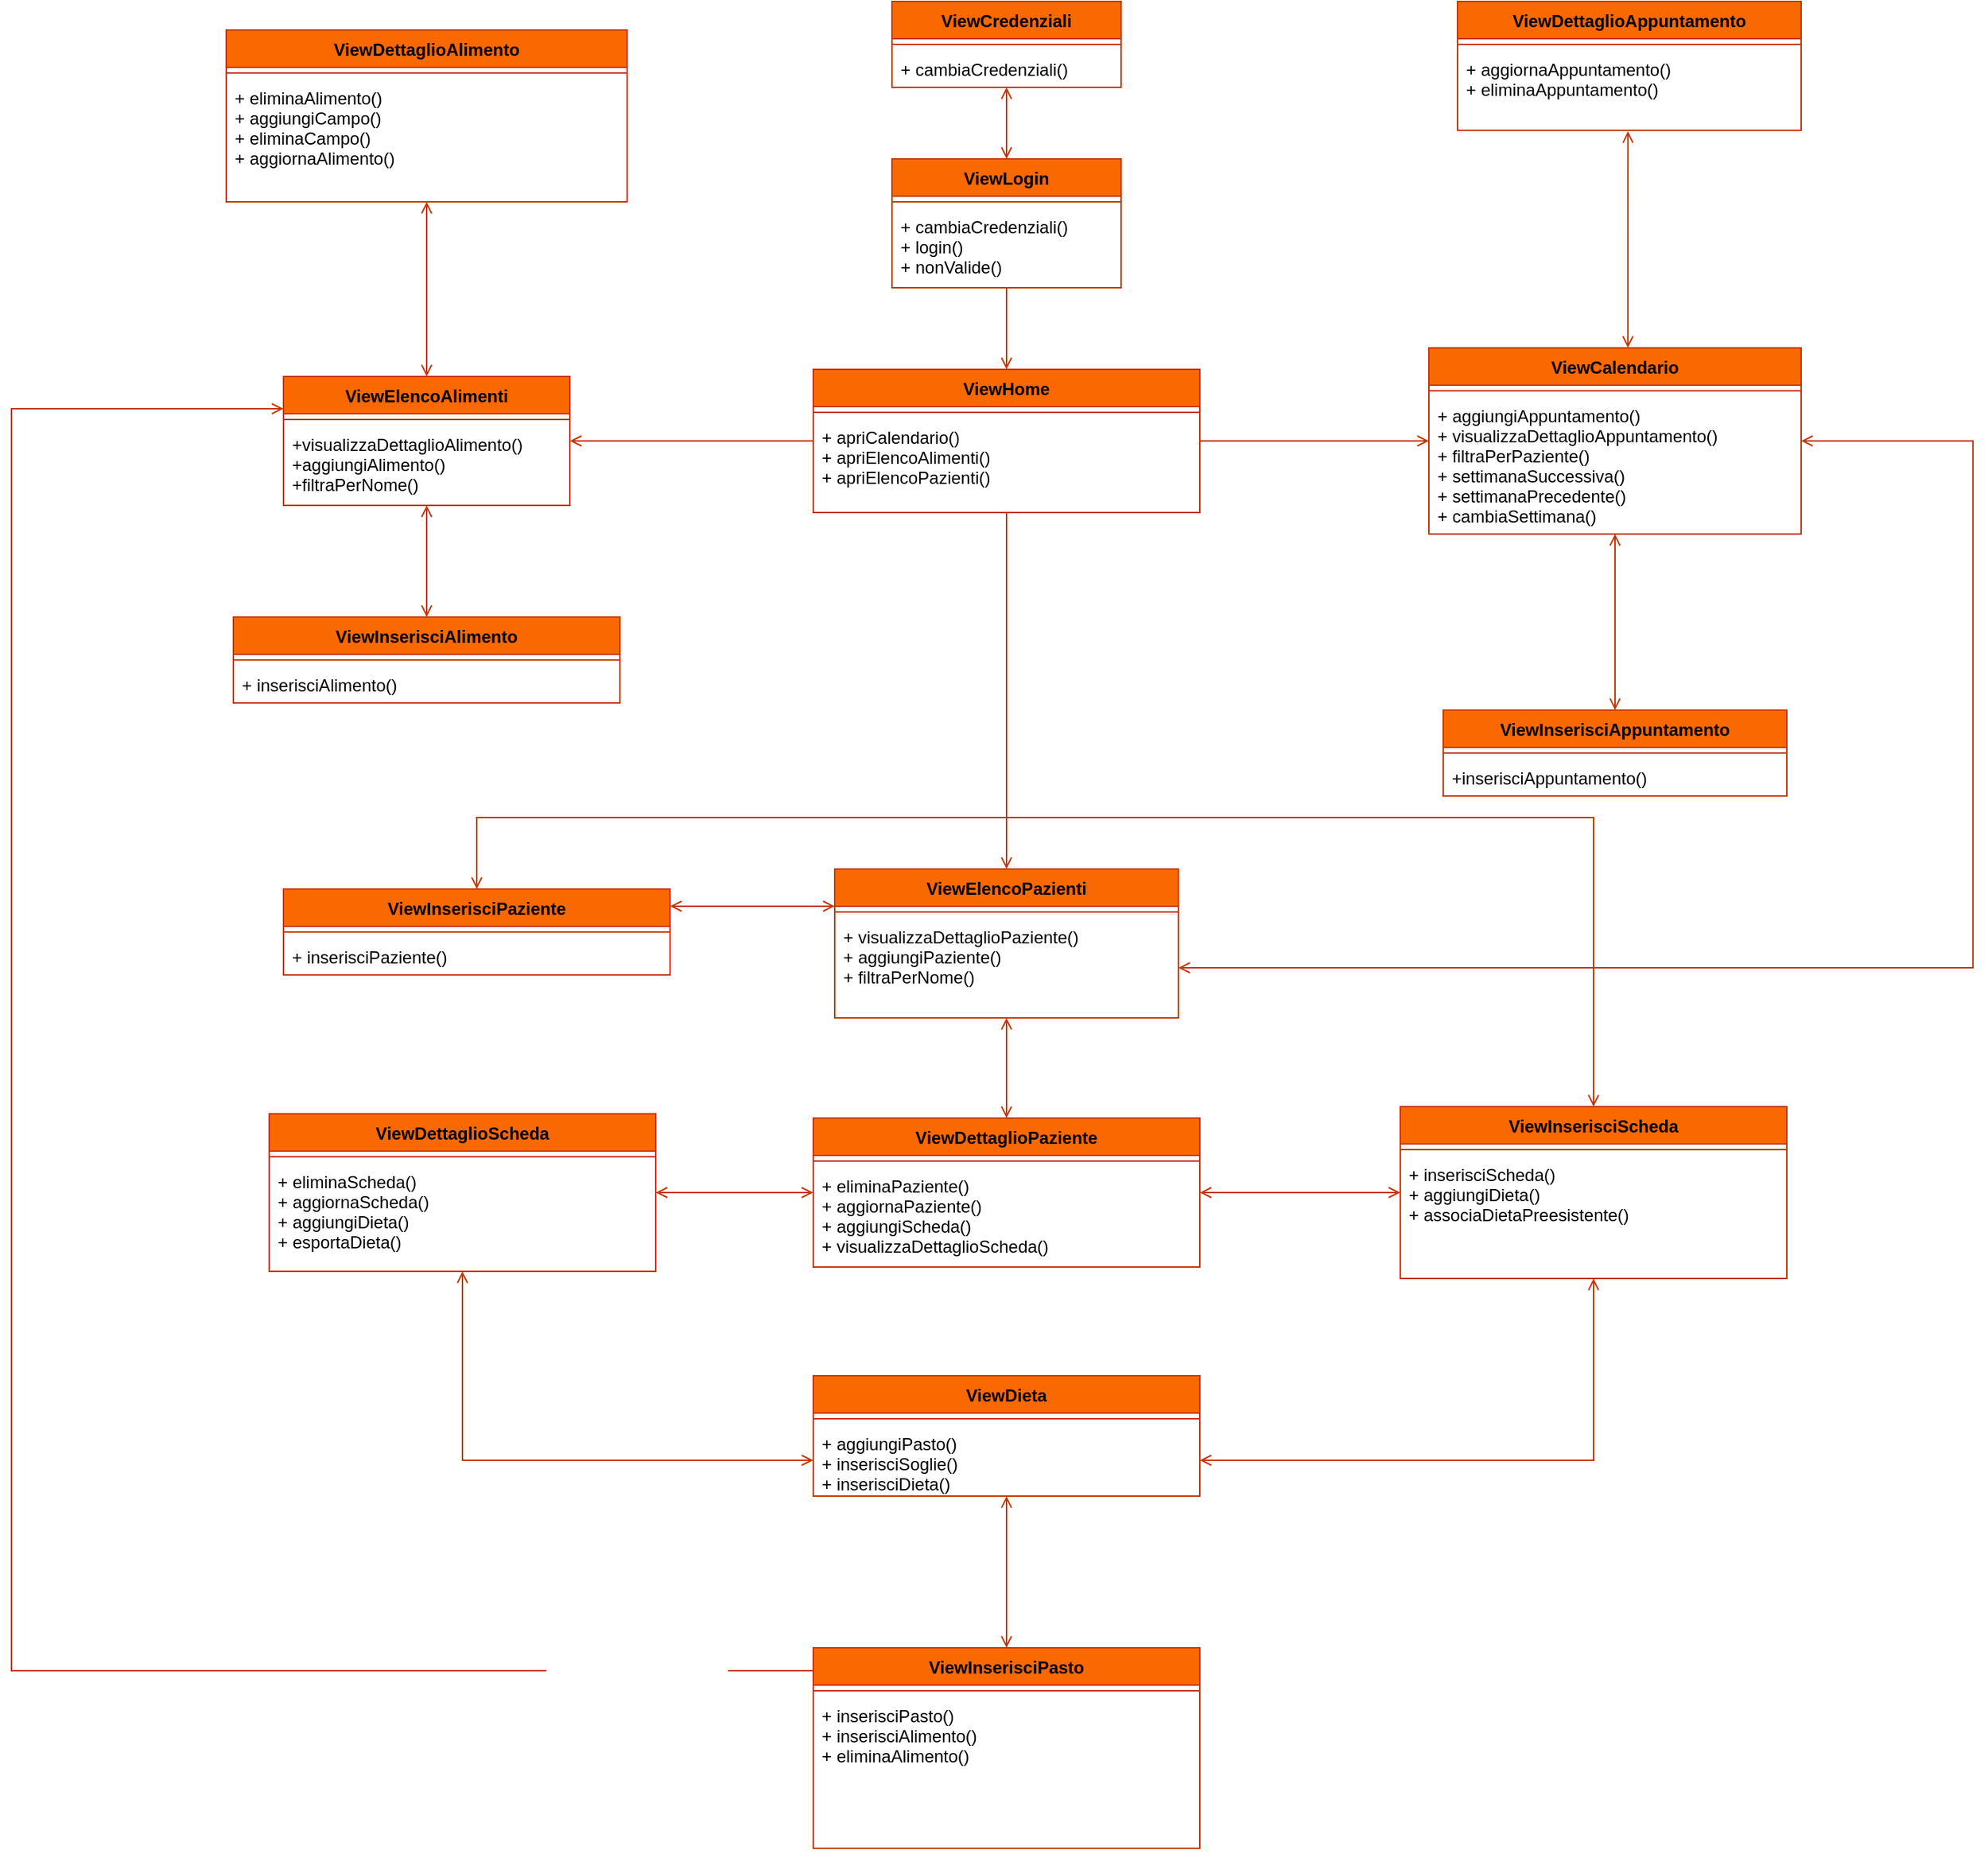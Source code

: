 <mxfile version="18.0.6" type="device"><diagram id="C5RBs43oDa-KdzZeNtuy" name="Page-1"><mxGraphModel dx="2875" dy="754" grid="1" gridSize="10" guides="1" tooltips="1" connect="1" arrows="1" fold="1" page="1" pageScale="1" pageWidth="827" pageHeight="1169" math="0" shadow="0"><root><mxCell id="WIyWlLk6GJQsqaUBKTNV-0"/><mxCell id="WIyWlLk6GJQsqaUBKTNV-1" parent="WIyWlLk6GJQsqaUBKTNV-0"/><mxCell id="tOcEHyBJtqJElB4d9pZx-64" style="edgeStyle=orthogonalEdgeStyle;rounded=0;orthogonalLoop=1;jettySize=auto;html=1;startArrow=open;startFill=0;endArrow=open;endFill=0;fillColor=#fa6800;strokeColor=#C73500;" parent="WIyWlLk6GJQsqaUBKTNV-1" source="tOcEHyBJtqJElB4d9pZx-0" target="tOcEHyBJtqJElB4d9pZx-56" edge="1"><mxGeometry relative="1" as="geometry"/></mxCell><mxCell id="tOcEHyBJtqJElB4d9pZx-65" style="edgeStyle=orthogonalEdgeStyle;rounded=0;orthogonalLoop=1;jettySize=auto;html=1;startArrow=open;startFill=0;endArrow=open;endFill=0;fillColor=#fa6800;strokeColor=#C73500;" parent="WIyWlLk6GJQsqaUBKTNV-1" source="tOcEHyBJtqJElB4d9pZx-0" target="tOcEHyBJtqJElB4d9pZx-12" edge="1"><mxGeometry relative="1" as="geometry"/></mxCell><mxCell id="tOcEHyBJtqJElB4d9pZx-0" value="ViewElencoAlimenti" style="swimlane;fontStyle=1;align=center;verticalAlign=top;childLayout=stackLayout;horizontal=1;startSize=26;horizontalStack=0;resizeParent=1;resizeParentMax=0;resizeLast=0;collapsible=1;marginBottom=0;fillColor=#fa6800;fontColor=#000000;strokeColor=#C73500;" parent="WIyWlLk6GJQsqaUBKTNV-1" vertex="1"><mxGeometry x="-690" y="322" width="200" height="90" as="geometry"/></mxCell><mxCell id="tOcEHyBJtqJElB4d9pZx-2" value="" style="line;strokeWidth=1;fillColor=#fa6800;align=left;verticalAlign=middle;spacingTop=-1;spacingLeft=3;spacingRight=3;rotatable=0;labelPosition=right;points=[];portConstraint=eastwest;fontColor=#000000;strokeColor=#C73500;" parent="tOcEHyBJtqJElB4d9pZx-0" vertex="1"><mxGeometry y="26" width="200" height="8" as="geometry"/></mxCell><mxCell id="tOcEHyBJtqJElB4d9pZx-3" value="+visualizzaDettaglioAlimento()&#10;+aggiungiAlimento()&#10;+filtraPerNome()" style="text;strokeColor=none;fillColor=none;align=left;verticalAlign=top;spacingLeft=4;spacingRight=4;overflow=hidden;rotatable=0;points=[[0,0.5],[1,0.5]];portConstraint=eastwest;" parent="tOcEHyBJtqJElB4d9pZx-0" vertex="1"><mxGeometry y="34" width="200" height="56" as="geometry"/></mxCell><mxCell id="tOcEHyBJtqJElB4d9pZx-71" style="edgeStyle=orthogonalEdgeStyle;rounded=0;orthogonalLoop=1;jettySize=auto;html=1;entryX=0.5;entryY=0;entryDx=0;entryDy=0;startArrow=none;startFill=0;endArrow=open;endFill=0;fillColor=#fa6800;strokeColor=#C73500;" parent="WIyWlLk6GJQsqaUBKTNV-1" source="tOcEHyBJtqJElB4d9pZx-4" target="tOcEHyBJtqJElB4d9pZx-52" edge="1"><mxGeometry relative="1" as="geometry"/></mxCell><mxCell id="tOcEHyBJtqJElB4d9pZx-72" style="edgeStyle=orthogonalEdgeStyle;rounded=0;orthogonalLoop=1;jettySize=auto;html=1;startArrow=open;startFill=0;endArrow=open;endFill=0;fillColor=#fa6800;strokeColor=#C73500;" parent="WIyWlLk6GJQsqaUBKTNV-1" source="tOcEHyBJtqJElB4d9pZx-4" target="tOcEHyBJtqJElB4d9pZx-8" edge="1"><mxGeometry relative="1" as="geometry"/></mxCell><mxCell id="tOcEHyBJtqJElB4d9pZx-4" value="ViewLogin" style="swimlane;fontStyle=1;align=center;verticalAlign=top;childLayout=stackLayout;horizontal=1;startSize=26;horizontalStack=0;resizeParent=1;resizeParentMax=0;resizeLast=0;collapsible=1;marginBottom=0;fillColor=#fa6800;fontColor=#000000;strokeColor=#C73500;" parent="WIyWlLk6GJQsqaUBKTNV-1" vertex="1"><mxGeometry x="-265" y="170" width="160" height="90" as="geometry"/></mxCell><mxCell id="tOcEHyBJtqJElB4d9pZx-6" value="" style="line;strokeWidth=1;fillColor=#fa6800;align=left;verticalAlign=middle;spacingTop=-1;spacingLeft=3;spacingRight=3;rotatable=0;labelPosition=right;points=[];portConstraint=eastwest;fontColor=#000000;strokeColor=#C73500;" parent="tOcEHyBJtqJElB4d9pZx-4" vertex="1"><mxGeometry y="26" width="160" height="8" as="geometry"/></mxCell><mxCell id="tOcEHyBJtqJElB4d9pZx-7" value="+ cambiaCredenziali()&#10;+ login()&#10;+ nonValide()&#10;" style="text;strokeColor=none;fillColor=none;align=left;verticalAlign=top;spacingLeft=4;spacingRight=4;overflow=hidden;rotatable=0;points=[[0,0.5],[1,0.5]];portConstraint=eastwest;" parent="tOcEHyBJtqJElB4d9pZx-4" vertex="1"><mxGeometry y="34" width="160" height="56" as="geometry"/></mxCell><mxCell id="tOcEHyBJtqJElB4d9pZx-8" value="ViewCredenziali&#10;" style="swimlane;fontStyle=1;align=center;verticalAlign=top;childLayout=stackLayout;horizontal=1;startSize=26;horizontalStack=0;resizeParent=1;resizeParentMax=0;resizeLast=0;collapsible=1;marginBottom=0;fillColor=#fa6800;fontColor=#000000;strokeColor=#C73500;" parent="WIyWlLk6GJQsqaUBKTNV-1" vertex="1"><mxGeometry x="-265" y="60" width="160" height="60" as="geometry"/></mxCell><mxCell id="tOcEHyBJtqJElB4d9pZx-10" value="" style="line;strokeWidth=1;fillColor=#fa6800;align=left;verticalAlign=middle;spacingTop=-1;spacingLeft=3;spacingRight=3;rotatable=0;labelPosition=right;points=[];portConstraint=eastwest;fontColor=#000000;strokeColor=#C73500;" parent="tOcEHyBJtqJElB4d9pZx-8" vertex="1"><mxGeometry y="26" width="160" height="8" as="geometry"/></mxCell><mxCell id="tOcEHyBJtqJElB4d9pZx-11" value="+ cambiaCredenziali()" style="text;strokeColor=none;fillColor=none;align=left;verticalAlign=top;spacingLeft=4;spacingRight=4;overflow=hidden;rotatable=0;points=[[0,0.5],[1,0.5]];portConstraint=eastwest;" parent="tOcEHyBJtqJElB4d9pZx-8" vertex="1"><mxGeometry y="34" width="160" height="26" as="geometry"/></mxCell><mxCell id="tOcEHyBJtqJElB4d9pZx-12" value="ViewDettaglioAlimento" style="swimlane;fontStyle=1;align=center;verticalAlign=top;childLayout=stackLayout;horizontal=1;startSize=26;horizontalStack=0;resizeParent=1;resizeParentMax=0;resizeLast=0;collapsible=1;marginBottom=0;fillColor=#fa6800;fontColor=#000000;strokeColor=#C73500;" parent="WIyWlLk6GJQsqaUBKTNV-1" vertex="1"><mxGeometry x="-730" y="80" width="280" height="120" as="geometry"/></mxCell><mxCell id="tOcEHyBJtqJElB4d9pZx-14" value="" style="line;strokeWidth=1;fillColor=#fa6800;align=left;verticalAlign=middle;spacingTop=-1;spacingLeft=3;spacingRight=3;rotatable=0;labelPosition=right;points=[];portConstraint=eastwest;fontColor=#000000;strokeColor=#C73500;" parent="tOcEHyBJtqJElB4d9pZx-12" vertex="1"><mxGeometry y="26" width="280" height="8" as="geometry"/></mxCell><mxCell id="tOcEHyBJtqJElB4d9pZx-15" value="+ eliminaAlimento()&#10;+ aggiungiCampo()&#10;+ eliminaCampo()&#10;+ aggiornaAlimento()" style="text;strokeColor=none;fillColor=none;align=left;verticalAlign=top;spacingLeft=4;spacingRight=4;overflow=hidden;rotatable=0;points=[[0,0.5],[1,0.5]];portConstraint=eastwest;" parent="tOcEHyBJtqJElB4d9pZx-12" vertex="1"><mxGeometry y="34" width="280" height="86" as="geometry"/></mxCell><mxCell id="tOcEHyBJtqJElB4d9pZx-61" style="edgeStyle=orthogonalEdgeStyle;rounded=0;orthogonalLoop=1;jettySize=auto;html=1;startArrow=open;startFill=0;endArrow=open;endFill=0;fillColor=#fa6800;strokeColor=#C73500;entryX=0.496;entryY=1.012;entryDx=0;entryDy=0;entryPerimeter=0;" parent="WIyWlLk6GJQsqaUBKTNV-1" source="tOcEHyBJtqJElB4d9pZx-16" target="tOcEHyBJtqJElB4d9pZx-27" edge="1"><mxGeometry relative="1" as="geometry"><mxPoint x="250" y="360" as="sourcePoint"/><mxPoint x="240" y="50" as="targetPoint"/><Array as="points"><mxPoint x="249" y="230"/><mxPoint x="249" y="230"/></Array></mxGeometry></mxCell><mxCell id="tOcEHyBJtqJElB4d9pZx-62" style="edgeStyle=orthogonalEdgeStyle;rounded=0;orthogonalLoop=1;jettySize=auto;html=1;entryX=0.5;entryY=0;entryDx=0;entryDy=0;startArrow=open;startFill=0;endArrow=open;endFill=0;fillColor=#fa6800;strokeColor=#C73500;" parent="WIyWlLk6GJQsqaUBKTNV-1" source="tOcEHyBJtqJElB4d9pZx-16" target="tOcEHyBJtqJElB4d9pZx-20" edge="1"><mxGeometry relative="1" as="geometry"/></mxCell><mxCell id="tOcEHyBJtqJElB4d9pZx-88" style="edgeStyle=orthogonalEdgeStyle;rounded=0;orthogonalLoop=1;jettySize=auto;html=1;entryX=1;entryY=0.5;entryDx=0;entryDy=0;startArrow=open;startFill=0;endArrow=open;endFill=0;strokeColor=#C03A10;" parent="WIyWlLk6GJQsqaUBKTNV-1" source="tOcEHyBJtqJElB4d9pZx-16" target="tOcEHyBJtqJElB4d9pZx-31" edge="1"><mxGeometry relative="1" as="geometry"><Array as="points"><mxPoint x="490" y="367"/><mxPoint x="490" y="735"/></Array></mxGeometry></mxCell><mxCell id="tOcEHyBJtqJElB4d9pZx-16" value="ViewCalendario" style="swimlane;fontStyle=1;align=center;verticalAlign=top;childLayout=stackLayout;horizontal=1;startSize=26;horizontalStack=0;resizeParent=1;resizeParentMax=0;resizeLast=0;collapsible=1;marginBottom=0;fillColor=#fa6800;fontColor=#000000;strokeColor=#C73500;" parent="WIyWlLk6GJQsqaUBKTNV-1" vertex="1"><mxGeometry x="110" y="302" width="260" height="130" as="geometry"/></mxCell><mxCell id="tOcEHyBJtqJElB4d9pZx-18" value="" style="line;strokeWidth=1;fillColor=#fa6800;align=left;verticalAlign=middle;spacingTop=-1;spacingLeft=3;spacingRight=3;rotatable=0;labelPosition=right;points=[];portConstraint=eastwest;fontColor=#000000;strokeColor=#C73500;" parent="tOcEHyBJtqJElB4d9pZx-16" vertex="1"><mxGeometry y="26" width="260" height="8" as="geometry"/></mxCell><mxCell id="tOcEHyBJtqJElB4d9pZx-19" value="+ aggiungiAppuntamento()&#10;+ visualizzaDettaglioAppuntamento()&#10;+ filtraPerPaziente()&#10;+ settimanaSuccessiva()&#10;+ settimanaPrecedente()&#10;+ cambiaSettimana()" style="text;strokeColor=none;fillColor=none;align=left;verticalAlign=top;spacingLeft=4;spacingRight=4;overflow=hidden;rotatable=0;points=[[0,0.5],[1,0.5]];portConstraint=eastwest;" parent="tOcEHyBJtqJElB4d9pZx-16" vertex="1"><mxGeometry y="34" width="260" height="96" as="geometry"/></mxCell><mxCell id="tOcEHyBJtqJElB4d9pZx-20" value="ViewInserisciAppuntamento" style="swimlane;fontStyle=1;align=center;verticalAlign=top;childLayout=stackLayout;horizontal=1;startSize=26;horizontalStack=0;resizeParent=1;resizeParentMax=0;resizeLast=0;collapsible=1;marginBottom=0;fillColor=#fa6800;fontColor=#000000;strokeColor=#C73500;" parent="WIyWlLk6GJQsqaUBKTNV-1" vertex="1"><mxGeometry x="120" y="555" width="240" height="60" as="geometry"/></mxCell><mxCell id="tOcEHyBJtqJElB4d9pZx-22" value="" style="line;strokeWidth=1;fillColor=#fa6800;align=left;verticalAlign=middle;spacingTop=-1;spacingLeft=3;spacingRight=3;rotatable=0;labelPosition=right;points=[];portConstraint=eastwest;fontColor=#000000;strokeColor=#C73500;" parent="tOcEHyBJtqJElB4d9pZx-20" vertex="1"><mxGeometry y="26" width="240" height="8" as="geometry"/></mxCell><mxCell id="tOcEHyBJtqJElB4d9pZx-23" value="+inserisciAppuntamento()" style="text;strokeColor=none;fillColor=none;align=left;verticalAlign=top;spacingLeft=4;spacingRight=4;overflow=hidden;rotatable=0;points=[[0,0.5],[1,0.5]];portConstraint=eastwest;" parent="tOcEHyBJtqJElB4d9pZx-20" vertex="1"><mxGeometry y="34" width="240" height="26" as="geometry"/></mxCell><mxCell id="tOcEHyBJtqJElB4d9pZx-24" value="ViewDettaglioAppuntamento" style="swimlane;fontStyle=1;align=center;verticalAlign=top;childLayout=stackLayout;horizontal=1;startSize=26;horizontalStack=0;resizeParent=1;resizeParentMax=0;resizeLast=0;collapsible=1;marginBottom=0;fillColor=#fa6800;fontColor=#000000;strokeColor=#C73500;swimlaneFillColor=none;" parent="WIyWlLk6GJQsqaUBKTNV-1" vertex="1"><mxGeometry x="130" y="60" width="240" height="90" as="geometry"/></mxCell><mxCell id="tOcEHyBJtqJElB4d9pZx-26" value="" style="line;strokeWidth=1;fillColor=#fa6800;align=left;verticalAlign=middle;spacingTop=-1;spacingLeft=3;spacingRight=3;rotatable=0;labelPosition=right;points=[];portConstraint=eastwest;fontColor=#000000;strokeColor=#C73500;" parent="tOcEHyBJtqJElB4d9pZx-24" vertex="1"><mxGeometry y="26" width="240" height="8" as="geometry"/></mxCell><mxCell id="tOcEHyBJtqJElB4d9pZx-27" value="+ aggiornaAppuntamento()&#10;+ eliminaAppuntamento()" style="text;strokeColor=none;fillColor=none;align=left;verticalAlign=top;spacingLeft=4;spacingRight=4;overflow=hidden;rotatable=0;points=[[0,0.5],[1,0.5]];portConstraint=eastwest;" parent="tOcEHyBJtqJElB4d9pZx-24" vertex="1"><mxGeometry y="34" width="240" height="56" as="geometry"/></mxCell><mxCell id="tOcEHyBJtqJElB4d9pZx-66" style="edgeStyle=orthogonalEdgeStyle;rounded=0;orthogonalLoop=1;jettySize=auto;html=1;startArrow=open;startFill=0;endArrow=none;endFill=0;fillColor=#fa6800;strokeColor=#C03A10;" parent="WIyWlLk6GJQsqaUBKTNV-1" source="tOcEHyBJtqJElB4d9pZx-28" target="tOcEHyBJtqJElB4d9pZx-52" edge="1"><mxGeometry relative="1" as="geometry"/></mxCell><mxCell id="tOcEHyBJtqJElB4d9pZx-28" value="ViewElencoPazienti" style="swimlane;fontStyle=1;align=center;verticalAlign=top;childLayout=stackLayout;horizontal=1;startSize=26;horizontalStack=0;resizeParent=1;resizeParentMax=0;resizeLast=0;collapsible=1;marginBottom=0;fillColor=#fa6800;fontColor=#000000;strokeColor=#C73500;" parent="WIyWlLk6GJQsqaUBKTNV-1" vertex="1"><mxGeometry x="-305" y="666" width="240" height="104" as="geometry"/></mxCell><mxCell id="tOcEHyBJtqJElB4d9pZx-30" value="" style="line;strokeWidth=1;fillColor=#fa6800;align=left;verticalAlign=middle;spacingTop=-1;spacingLeft=3;spacingRight=3;rotatable=0;labelPosition=right;points=[];portConstraint=eastwest;fontColor=#000000;strokeColor=#C73500;" parent="tOcEHyBJtqJElB4d9pZx-28" vertex="1"><mxGeometry y="26" width="240" height="8" as="geometry"/></mxCell><mxCell id="tOcEHyBJtqJElB4d9pZx-31" value="+ visualizzaDettaglioPaziente()&#10;+ aggiungiPaziente()&#10;+ filtraPerNome()" style="text;strokeColor=none;fillColor=none;align=left;verticalAlign=top;spacingLeft=4;spacingRight=4;overflow=hidden;rotatable=0;points=[[0,0.5],[1,0.5]];portConstraint=eastwest;" parent="tOcEHyBJtqJElB4d9pZx-28" vertex="1"><mxGeometry y="34" width="240" height="70" as="geometry"/></mxCell><mxCell id="tOcEHyBJtqJElB4d9pZx-68" style="edgeStyle=orthogonalEdgeStyle;rounded=0;orthogonalLoop=1;jettySize=auto;html=1;startArrow=open;startFill=0;endArrow=open;endFill=0;fillColor=#fa6800;strokeColor=#C73500;" parent="WIyWlLk6GJQsqaUBKTNV-1" source="tOcEHyBJtqJElB4d9pZx-32" target="tOcEHyBJtqJElB4d9pZx-28" edge="1"><mxGeometry relative="1" as="geometry"/></mxCell><mxCell id="tOcEHyBJtqJElB4d9pZx-32" value="ViewDettaglioPaziente" style="swimlane;fontStyle=1;align=center;verticalAlign=top;childLayout=stackLayout;horizontal=1;startSize=26;horizontalStack=0;resizeParent=1;resizeParentMax=0;resizeLast=0;collapsible=1;marginBottom=0;fillColor=#fa6800;fontColor=#000000;strokeColor=#C73500;" parent="WIyWlLk6GJQsqaUBKTNV-1" vertex="1"><mxGeometry x="-320" y="840" width="270" height="104" as="geometry"/></mxCell><mxCell id="tOcEHyBJtqJElB4d9pZx-34" value="" style="line;strokeWidth=1;fillColor=#fa6800;align=left;verticalAlign=middle;spacingTop=-1;spacingLeft=3;spacingRight=3;rotatable=0;labelPosition=right;points=[];portConstraint=eastwest;fontColor=#000000;strokeColor=#C73500;" parent="tOcEHyBJtqJElB4d9pZx-32" vertex="1"><mxGeometry y="26" width="270" height="8" as="geometry"/></mxCell><mxCell id="tOcEHyBJtqJElB4d9pZx-35" value="+ eliminaPaziente()&#10;+ aggiornaPaziente()&#10;+ aggiungiScheda()&#10;+ visualizzaDettaglioScheda()" style="text;strokeColor=none;fillColor=none;align=left;verticalAlign=top;spacingLeft=4;spacingRight=4;overflow=hidden;rotatable=0;points=[[0,0.5],[1,0.5]];portConstraint=eastwest;" parent="tOcEHyBJtqJElB4d9pZx-32" vertex="1"><mxGeometry y="34" width="270" height="70" as="geometry"/></mxCell><mxCell id="tOcEHyBJtqJElB4d9pZx-67" style="edgeStyle=orthogonalEdgeStyle;rounded=0;orthogonalLoop=1;jettySize=auto;html=1;entryX=0;entryY=0.25;entryDx=0;entryDy=0;startArrow=open;startFill=0;endArrow=open;endFill=0;fillColor=#fa6800;strokeColor=#C73500;" parent="WIyWlLk6GJQsqaUBKTNV-1" source="tOcEHyBJtqJElB4d9pZx-36" target="tOcEHyBJtqJElB4d9pZx-28" edge="1"><mxGeometry relative="1" as="geometry"><mxPoint x="-305" y="709" as="targetPoint"/><Array as="points"><mxPoint x="-380" y="692"/><mxPoint x="-380" y="692"/></Array></mxGeometry></mxCell><mxCell id="tOcEHyBJtqJElB4d9pZx-80" style="edgeStyle=orthogonalEdgeStyle;rounded=0;orthogonalLoop=1;jettySize=auto;html=1;exitX=0.5;exitY=0;exitDx=0;exitDy=0;entryX=0.5;entryY=0;entryDx=0;entryDy=0;startArrow=open;startFill=0;endArrow=open;endFill=0;fillColor=#fa6800;strokeColor=#C73500;" parent="WIyWlLk6GJQsqaUBKTNV-1" source="tOcEHyBJtqJElB4d9pZx-36" target="tOcEHyBJtqJElB4d9pZx-44" edge="1"><mxGeometry relative="1" as="geometry"><Array as="points"><mxPoint x="-555" y="630"/><mxPoint x="225" y="630"/></Array></mxGeometry></mxCell><mxCell id="tOcEHyBJtqJElB4d9pZx-36" value="ViewInserisciPaziente" style="swimlane;fontStyle=1;align=center;verticalAlign=top;childLayout=stackLayout;horizontal=1;startSize=26;horizontalStack=0;resizeParent=1;resizeParentMax=0;resizeLast=0;collapsible=1;marginBottom=0;fillColor=#fa6800;fontColor=#000000;strokeColor=#C73500;" parent="WIyWlLk6GJQsqaUBKTNV-1" vertex="1"><mxGeometry x="-690" y="680" width="270" height="60" as="geometry"/></mxCell><mxCell id="tOcEHyBJtqJElB4d9pZx-38" value="" style="line;strokeWidth=1;fillColor=#fa6800;align=left;verticalAlign=middle;spacingTop=-1;spacingLeft=3;spacingRight=3;rotatable=0;labelPosition=right;points=[];portConstraint=eastwest;fontColor=#000000;strokeColor=#C73500;" parent="tOcEHyBJtqJElB4d9pZx-36" vertex="1"><mxGeometry y="26" width="270" height="8" as="geometry"/></mxCell><mxCell id="tOcEHyBJtqJElB4d9pZx-39" value="+ inserisciPaziente()" style="text;strokeColor=none;fillColor=none;align=left;verticalAlign=top;spacingLeft=4;spacingRight=4;overflow=hidden;rotatable=0;points=[[0,0.5],[1,0.5]];portConstraint=eastwest;" parent="tOcEHyBJtqJElB4d9pZx-36" vertex="1"><mxGeometry y="34" width="270" height="26" as="geometry"/></mxCell><mxCell id="tOcEHyBJtqJElB4d9pZx-69" value="" style="edgeStyle=orthogonalEdgeStyle;rounded=0;orthogonalLoop=1;jettySize=auto;html=1;startArrow=open;startFill=0;endArrow=open;endFill=0;fillColor=#fa6800;strokeColor=#C73500;" parent="WIyWlLk6GJQsqaUBKTNV-1" source="tOcEHyBJtqJElB4d9pZx-40" target="tOcEHyBJtqJElB4d9pZx-32" edge="1"><mxGeometry relative="1" as="geometry"/></mxCell><mxCell id="tOcEHyBJtqJElB4d9pZx-76" style="edgeStyle=orthogonalEdgeStyle;rounded=0;orthogonalLoop=1;jettySize=auto;html=1;startArrow=open;startFill=0;endArrow=open;endFill=0;fillColor=#fa6800;strokeColor=#C73500;" parent="WIyWlLk6GJQsqaUBKTNV-1" source="tOcEHyBJtqJElB4d9pZx-40" target="tOcEHyBJtqJElB4d9pZx-51" edge="1"><mxGeometry relative="1" as="geometry"><mxPoint x="-540" y="1060.0" as="targetPoint"/></mxGeometry></mxCell><mxCell id="tOcEHyBJtqJElB4d9pZx-40" value="ViewDettaglioScheda" style="swimlane;fontStyle=1;align=center;verticalAlign=top;childLayout=stackLayout;horizontal=1;startSize=26;horizontalStack=0;resizeParent=1;resizeParentMax=0;resizeLast=0;collapsible=1;marginBottom=0;fillColor=#fa6800;fontColor=#000000;strokeColor=#C73500;" parent="WIyWlLk6GJQsqaUBKTNV-1" vertex="1"><mxGeometry x="-700" y="837" width="270" height="110" as="geometry"/></mxCell><mxCell id="tOcEHyBJtqJElB4d9pZx-42" value="" style="line;strokeWidth=1;fillColor=#fa6800;align=left;verticalAlign=middle;spacingTop=-1;spacingLeft=3;spacingRight=3;rotatable=0;labelPosition=right;points=[];portConstraint=eastwest;fontColor=#000000;strokeColor=#C73500;" parent="tOcEHyBJtqJElB4d9pZx-40" vertex="1"><mxGeometry y="26" width="270" height="8" as="geometry"/></mxCell><mxCell id="tOcEHyBJtqJElB4d9pZx-43" value="+ eliminaScheda()&#10;+ aggiornaScheda()&#10;+ aggiungiDieta()&#10;+ esportaDieta()" style="text;strokeColor=none;fillColor=none;align=left;verticalAlign=top;spacingLeft=4;spacingRight=4;overflow=hidden;rotatable=0;points=[[0,0.5],[1,0.5]];portConstraint=eastwest;" parent="tOcEHyBJtqJElB4d9pZx-40" vertex="1"><mxGeometry y="34" width="270" height="76" as="geometry"/></mxCell><mxCell id="tOcEHyBJtqJElB4d9pZx-77" style="edgeStyle=orthogonalEdgeStyle;rounded=0;orthogonalLoop=1;jettySize=auto;html=1;startArrow=open;startFill=0;endArrow=open;endFill=0;fillColor=#fa6800;strokeColor=#C73500;" parent="WIyWlLk6GJQsqaUBKTNV-1" source="tOcEHyBJtqJElB4d9pZx-44" target="tOcEHyBJtqJElB4d9pZx-51" edge="1"><mxGeometry relative="1" as="geometry"/></mxCell><mxCell id="tOcEHyBJtqJElB4d9pZx-44" value="ViewInserisciScheda" style="swimlane;fontStyle=1;align=center;verticalAlign=top;childLayout=stackLayout;horizontal=1;startSize=26;horizontalStack=0;resizeParent=1;resizeParentMax=0;resizeLast=0;collapsible=1;marginBottom=0;fillColor=#fa6800;fontColor=#000000;strokeColor=#C73500;" parent="WIyWlLk6GJQsqaUBKTNV-1" vertex="1"><mxGeometry x="90" y="832" width="270" height="120" as="geometry"/></mxCell><mxCell id="tOcEHyBJtqJElB4d9pZx-46" value="" style="line;strokeWidth=1;fillColor=#fa6800;align=left;verticalAlign=middle;spacingTop=-1;spacingLeft=3;spacingRight=3;rotatable=0;labelPosition=right;points=[];portConstraint=eastwest;fontColor=#000000;strokeColor=#C73500;" parent="tOcEHyBJtqJElB4d9pZx-44" vertex="1"><mxGeometry y="26" width="270" height="8" as="geometry"/></mxCell><mxCell id="tOcEHyBJtqJElB4d9pZx-47" value="+ inserisciScheda()&#10;+ aggiungiDieta()&#10;+ associaDietaPreesistente()" style="text;strokeColor=none;fillColor=none;align=left;verticalAlign=top;spacingLeft=4;spacingRight=4;overflow=hidden;rotatable=0;points=[[0,0.5],[1,0.5]];portConstraint=eastwest;" parent="tOcEHyBJtqJElB4d9pZx-44" vertex="1"><mxGeometry y="34" width="270" height="86" as="geometry"/></mxCell><mxCell id="tOcEHyBJtqJElB4d9pZx-78" style="edgeStyle=orthogonalEdgeStyle;rounded=0;orthogonalLoop=1;jettySize=auto;html=1;entryX=0;entryY=0.25;entryDx=0;entryDy=0;startArrow=none;startFill=0;endArrow=open;endFill=0;exitX=0;exitY=0.5;exitDx=0;exitDy=0;fillColor=#fa6800;strokeColor=#C73500;" parent="WIyWlLk6GJQsqaUBKTNV-1" source="tOcEHyBJtqJElB4d9pZx-83" target="tOcEHyBJtqJElB4d9pZx-0" edge="1"><mxGeometry relative="1" as="geometry"><Array as="points"><mxPoint x="-880" y="1226"/><mxPoint x="-880" y="345"/></Array></mxGeometry></mxCell><mxCell id="tOcEHyBJtqJElB4d9pZx-48" value="ViewDieta" style="swimlane;fontStyle=1;align=center;verticalAlign=top;childLayout=stackLayout;horizontal=1;startSize=26;horizontalStack=0;resizeParent=1;resizeParentMax=0;resizeLast=0;collapsible=1;marginBottom=0;fillColor=#fa6800;fontColor=#000000;strokeColor=#C73500;" parent="WIyWlLk6GJQsqaUBKTNV-1" vertex="1"><mxGeometry x="-320" y="1020" width="270" height="84" as="geometry"/></mxCell><mxCell id="tOcEHyBJtqJElB4d9pZx-50" value="" style="line;strokeWidth=1;fillColor=#fa6800;align=left;verticalAlign=middle;spacingTop=-1;spacingLeft=3;spacingRight=3;rotatable=0;labelPosition=right;points=[];portConstraint=eastwest;fontColor=#000000;strokeColor=#C73500;" parent="tOcEHyBJtqJElB4d9pZx-48" vertex="1"><mxGeometry y="26" width="270" height="8" as="geometry"/></mxCell><mxCell id="tOcEHyBJtqJElB4d9pZx-51" value="+ aggiungiPasto()&#10;+ inserisciSoglie()&#10;+ inserisciDieta()" style="text;strokeColor=none;fillColor=none;align=left;verticalAlign=top;spacingLeft=4;spacingRight=4;overflow=hidden;rotatable=0;points=[[0,0.5],[1,0.5]];portConstraint=eastwest;" parent="tOcEHyBJtqJElB4d9pZx-48" vertex="1"><mxGeometry y="34" width="270" height="50" as="geometry"/></mxCell><mxCell id="tOcEHyBJtqJElB4d9pZx-60" style="edgeStyle=orthogonalEdgeStyle;rounded=0;orthogonalLoop=1;jettySize=auto;html=1;endArrow=open;endFill=0;fillColor=#fa6800;strokeColor=#C73500;" parent="WIyWlLk6GJQsqaUBKTNV-1" source="tOcEHyBJtqJElB4d9pZx-52" target="tOcEHyBJtqJElB4d9pZx-16" edge="1"><mxGeometry relative="1" as="geometry"/></mxCell><mxCell id="tOcEHyBJtqJElB4d9pZx-63" style="edgeStyle=orthogonalEdgeStyle;rounded=0;orthogonalLoop=1;jettySize=auto;html=1;startArrow=none;startFill=0;endArrow=open;endFill=0;fillColor=#fa6800;strokeColor=#C73500;" parent="WIyWlLk6GJQsqaUBKTNV-1" source="tOcEHyBJtqJElB4d9pZx-52" target="tOcEHyBJtqJElB4d9pZx-0" edge="1"><mxGeometry relative="1" as="geometry"/></mxCell><mxCell id="tOcEHyBJtqJElB4d9pZx-52" value="ViewHome" style="swimlane;fontStyle=1;align=center;verticalAlign=top;childLayout=stackLayout;horizontal=1;startSize=26;horizontalStack=0;resizeParent=1;resizeParentMax=0;resizeLast=0;collapsible=1;marginBottom=0;fillColor=#fa6800;fontColor=#000000;strokeColor=#C73500;" parent="WIyWlLk6GJQsqaUBKTNV-1" vertex="1"><mxGeometry x="-320" y="317" width="270" height="100" as="geometry"/></mxCell><mxCell id="tOcEHyBJtqJElB4d9pZx-54" value="" style="line;strokeWidth=1;fillColor=#fa6800;align=left;verticalAlign=middle;spacingTop=-1;spacingLeft=3;spacingRight=3;rotatable=0;labelPosition=right;points=[];portConstraint=eastwest;fontColor=#000000;strokeColor=#C73500;" parent="tOcEHyBJtqJElB4d9pZx-52" vertex="1"><mxGeometry y="26" width="270" height="8" as="geometry"/></mxCell><mxCell id="tOcEHyBJtqJElB4d9pZx-55" value="+ apriCalendario()&#10;+ apriElencoAlimenti()&#10;+ apriElencoPazienti()" style="text;strokeColor=none;fillColor=none;align=left;verticalAlign=top;spacingLeft=4;spacingRight=4;overflow=hidden;rotatable=0;points=[[0,0.5],[1,0.5]];portConstraint=eastwest;" parent="tOcEHyBJtqJElB4d9pZx-52" vertex="1"><mxGeometry y="34" width="270" height="66" as="geometry"/></mxCell><mxCell id="tOcEHyBJtqJElB4d9pZx-56" value="ViewInserisciAlimento" style="swimlane;fontStyle=1;align=center;verticalAlign=top;childLayout=stackLayout;horizontal=1;startSize=26;horizontalStack=0;resizeParent=1;resizeParentMax=0;resizeLast=0;collapsible=1;marginBottom=0;fillColor=#fa6800;fontColor=#000000;strokeColor=#C73500;" parent="WIyWlLk6GJQsqaUBKTNV-1" vertex="1"><mxGeometry x="-725" y="490" width="270" height="60" as="geometry"/></mxCell><mxCell id="tOcEHyBJtqJElB4d9pZx-58" value="" style="line;strokeWidth=1;fillColor=#fa6800;align=left;verticalAlign=middle;spacingTop=-1;spacingLeft=3;spacingRight=3;rotatable=0;labelPosition=right;points=[];portConstraint=eastwest;fontColor=#000000;strokeColor=#C73500;" parent="tOcEHyBJtqJElB4d9pZx-56" vertex="1"><mxGeometry y="26" width="270" height="8" as="geometry"/></mxCell><mxCell id="tOcEHyBJtqJElB4d9pZx-59" value="+ inserisciAlimento()" style="text;strokeColor=none;fillColor=none;align=left;verticalAlign=top;spacingLeft=4;spacingRight=4;overflow=hidden;rotatable=0;points=[[0,0.5],[1,0.5]];portConstraint=eastwest;" parent="tOcEHyBJtqJElB4d9pZx-56" vertex="1"><mxGeometry y="34" width="270" height="26" as="geometry"/></mxCell><mxCell id="tOcEHyBJtqJElB4d9pZx-70" style="edgeStyle=orthogonalEdgeStyle;rounded=0;orthogonalLoop=1;jettySize=auto;html=1;startArrow=open;startFill=0;endArrow=open;endFill=0;fillColor=#fa6800;strokeColor=#C73500;" parent="WIyWlLk6GJQsqaUBKTNV-1" source="tOcEHyBJtqJElB4d9pZx-44" target="tOcEHyBJtqJElB4d9pZx-32" edge="1"><mxGeometry relative="1" as="geometry"/></mxCell><mxCell id="tOcEHyBJtqJElB4d9pZx-86" style="edgeStyle=orthogonalEdgeStyle;rounded=0;orthogonalLoop=1;jettySize=auto;html=1;exitX=0.5;exitY=0;exitDx=0;exitDy=0;startArrow=open;startFill=0;endArrow=open;endFill=0;entryX=0.5;entryY=1.001;entryDx=0;entryDy=0;entryPerimeter=0;fillColor=#fa6800;strokeColor=#C73500;" parent="WIyWlLk6GJQsqaUBKTNV-1" source="tOcEHyBJtqJElB4d9pZx-81" target="tOcEHyBJtqJElB4d9pZx-51" edge="1"><mxGeometry relative="1" as="geometry"><mxPoint x="-185" y="1110" as="targetPoint"/></mxGeometry></mxCell><mxCell id="tOcEHyBJtqJElB4d9pZx-81" value="ViewInserisciPasto" style="swimlane;fontStyle=1;align=center;verticalAlign=top;childLayout=stackLayout;horizontal=1;startSize=26;horizontalStack=0;resizeParent=1;resizeParentMax=0;resizeLast=0;collapsible=1;marginBottom=0;fillColor=#fa6800;fontColor=#000000;strokeColor=#C73500;" parent="WIyWlLk6GJQsqaUBKTNV-1" vertex="1"><mxGeometry x="-320" y="1210" width="270" height="140" as="geometry"/></mxCell><mxCell id="tOcEHyBJtqJElB4d9pZx-82" value="" style="line;strokeWidth=1;fillColor=#fa6800;align=left;verticalAlign=middle;spacingTop=-1;spacingLeft=3;spacingRight=3;rotatable=0;labelPosition=right;points=[];portConstraint=eastwest;fontColor=#000000;strokeColor=#C73500;" parent="tOcEHyBJtqJElB4d9pZx-81" vertex="1"><mxGeometry y="26" width="270" height="8" as="geometry"/></mxCell><mxCell id="tOcEHyBJtqJElB4d9pZx-83" value="+ inserisciPasto()&#10;+ inserisciAlimento()&#10;+ eliminaAlimento()" style="text;strokeColor=none;fillColor=none;align=left;verticalAlign=top;spacingLeft=4;spacingRight=4;overflow=hidden;rotatable=0;points=[[0,0.5],[1,0.5]];portConstraint=eastwest;" parent="tOcEHyBJtqJElB4d9pZx-81" vertex="1"><mxGeometry y="34" width="270" height="106" as="geometry"/></mxCell></root></mxGraphModel></diagram></mxfile>
